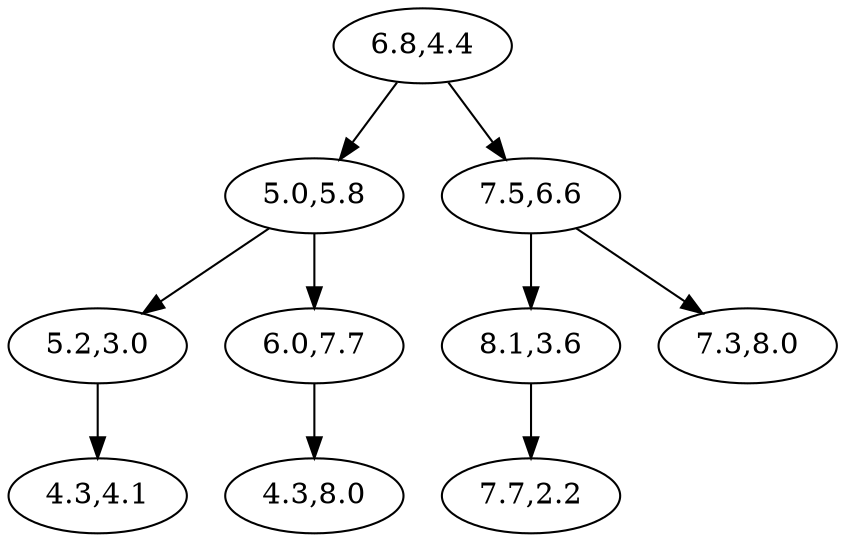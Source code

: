 digraph G{
	graph [ dpi = 1200 ];
	"6.8,4.4"->"5.0,5.8";
	"5.0,5.8"->"5.2,3.0";
	"5.2,3.0"->"4.3,4.1";
	"5.0,5.8"->"6.0,7.7";
	"6.0,7.7"->"4.3,8.0";
	"6.8,4.4"->"7.5,6.6";
	"7.5,6.6"->"8.1,3.6";
	"8.1,3.6"->"7.7,2.2";
	"7.5,6.6"->"7.3,8.0";
}
